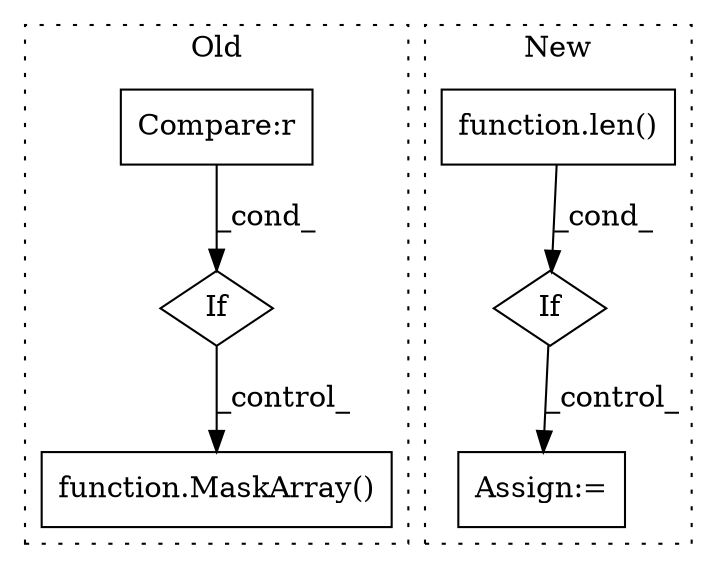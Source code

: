 digraph G {
subgraph cluster0 {
1 [label="function.MaskArray()" a="75" s="3329,3349" l="10,1" shape="box"];
4 [label="If" a="96" s="3273" l="3" shape="diamond"];
5 [label="Compare:r" a="40" s="3276" l="22" shape="box"];
label = "Old";
style="dotted";
}
subgraph cluster1 {
2 [label="If" a="96" s="3873" l="3" shape="diamond"];
3 [label="function.len()" a="75" s="3898,3907" l="4,1" shape="box"];
6 [label="Assign:=" a="68" s="4060" l="3" shape="box"];
label = "New";
style="dotted";
}
2 -> 6 [label="_control_"];
3 -> 2 [label="_cond_"];
4 -> 1 [label="_control_"];
5 -> 4 [label="_cond_"];
}